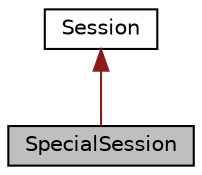 digraph "SpecialSession"
{
  edge [fontname="Helvetica",fontsize="10",labelfontname="Helvetica",labelfontsize="10"];
  node [fontname="Helvetica",fontsize="10",shape=record];
  Node2 [label="SpecialSession",height=0.2,width=0.4,color="black", fillcolor="grey75", style="filled", fontcolor="black"];
  Node3 -> Node2 [dir="back",color="firebrick4",fontsize="10",style="solid"];
  Node3 [label="Session",height=0.2,width=0.4,color="black", fillcolor="white", style="filled",URL="$class_session.html"];
}

